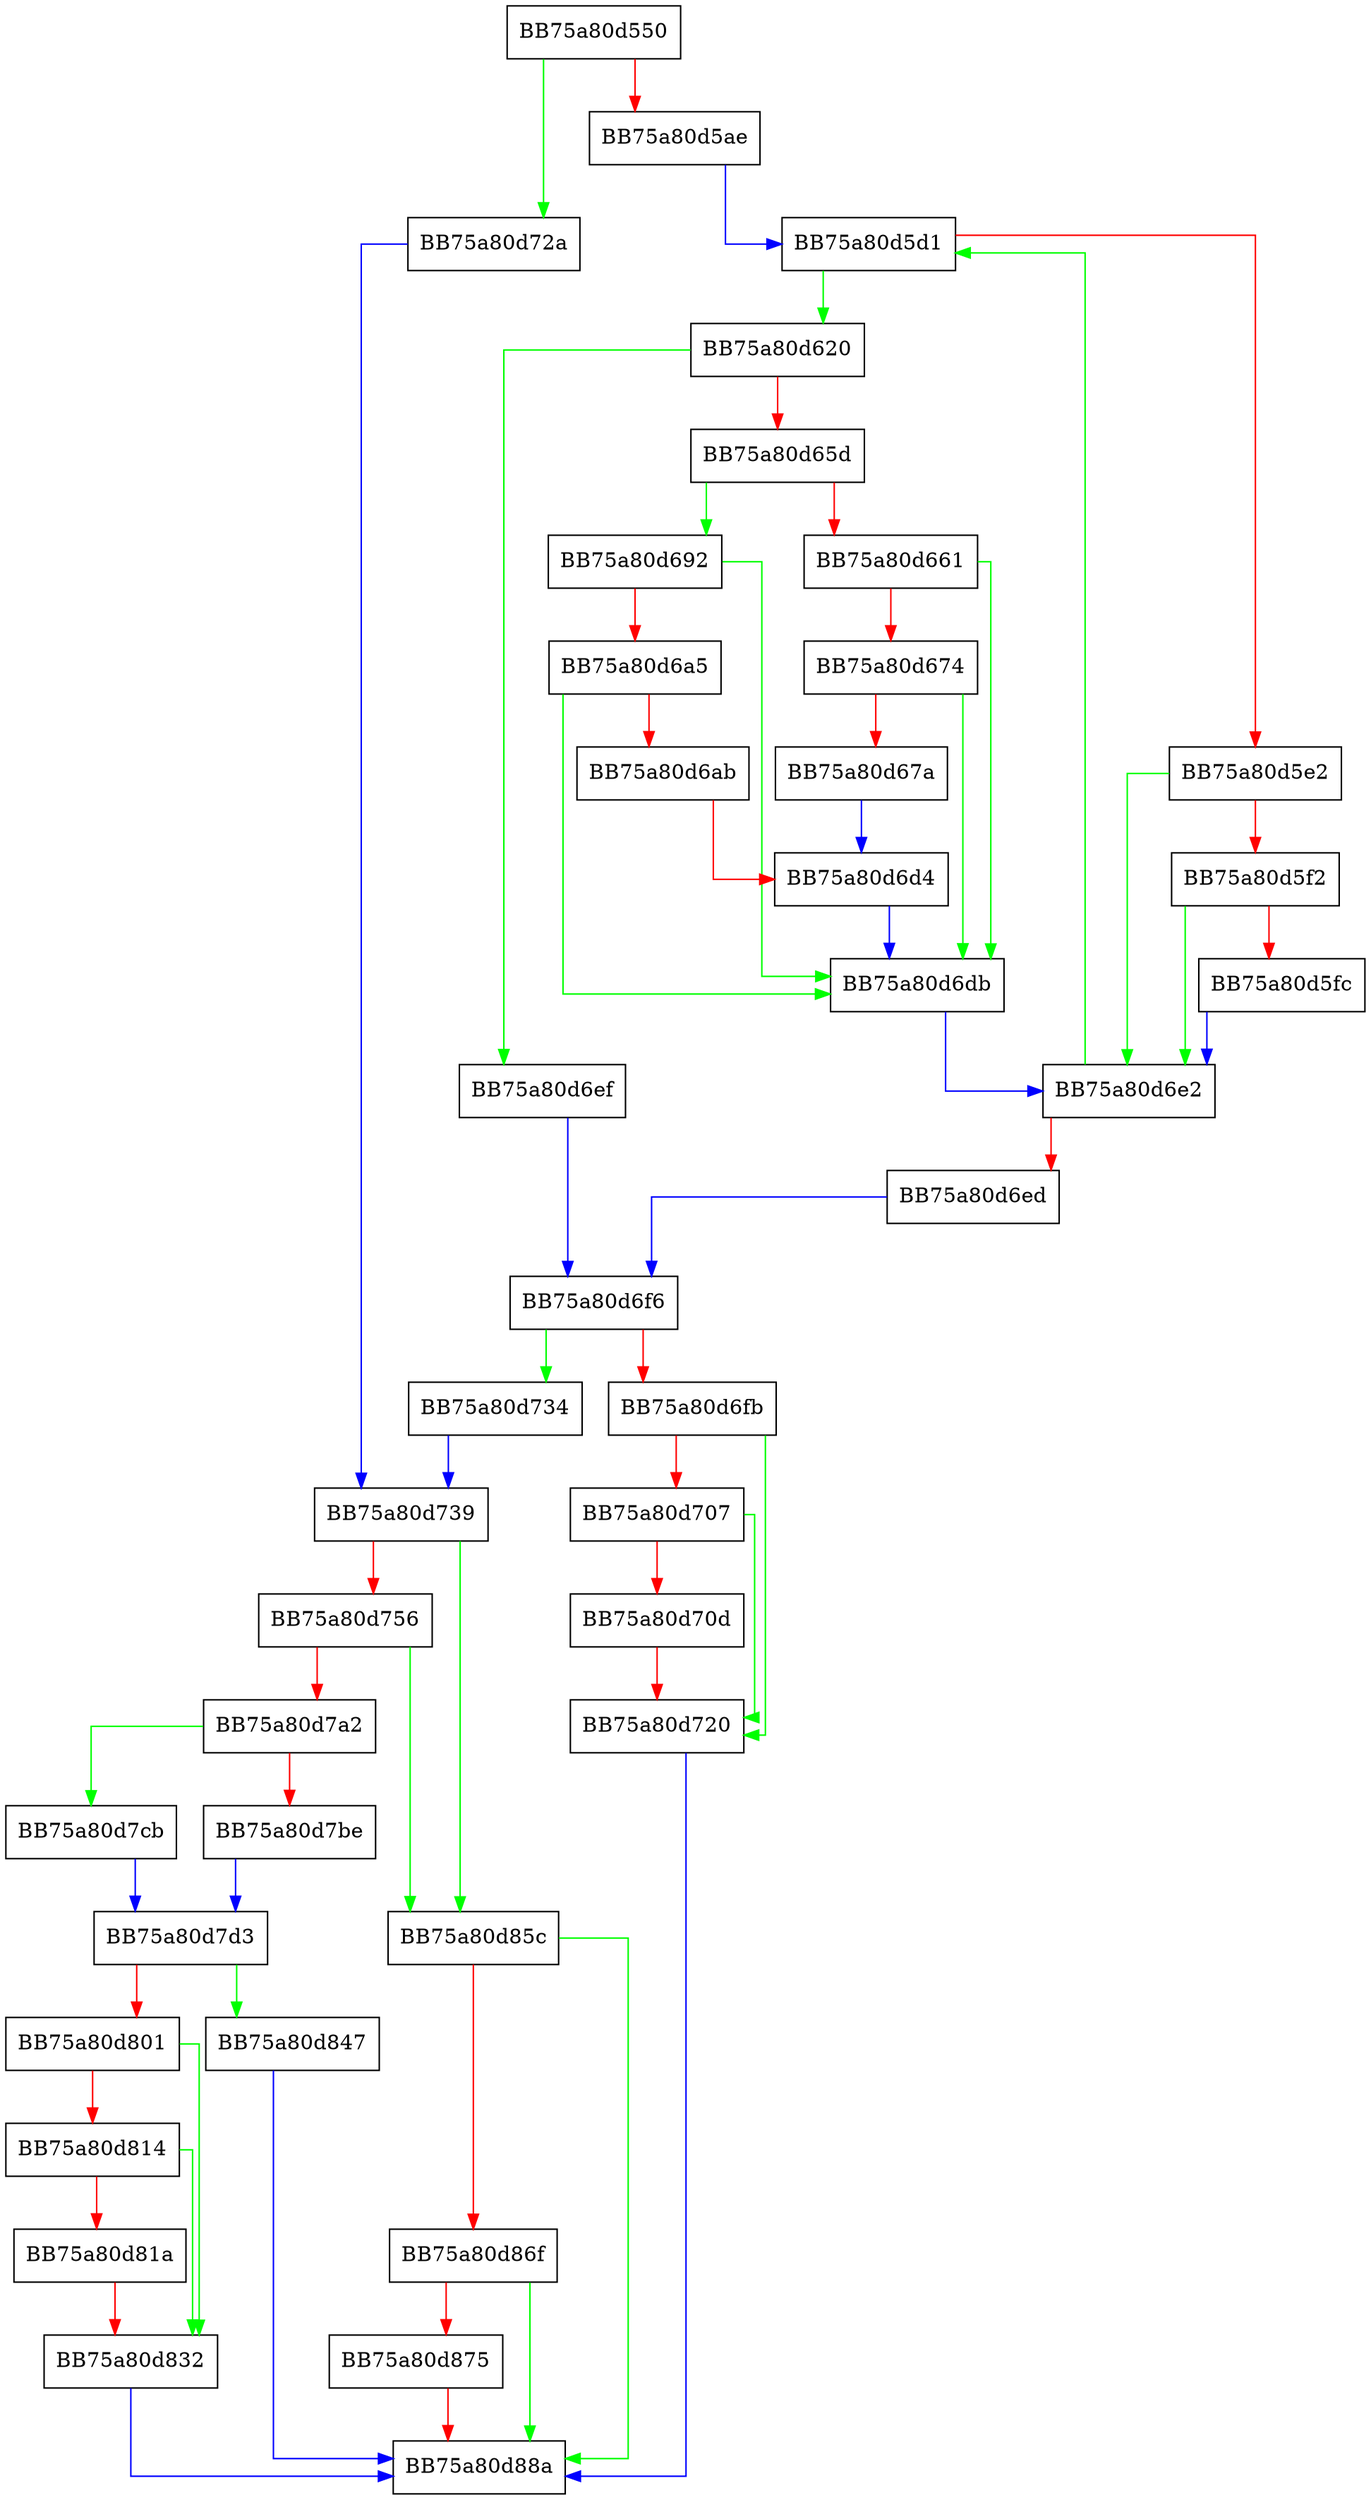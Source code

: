 digraph CreateEntry {
  node [shape="box"];
  graph [splines=ortho];
  BB75a80d550 -> BB75a80d72a [color="green"];
  BB75a80d550 -> BB75a80d5ae [color="red"];
  BB75a80d5ae -> BB75a80d5d1 [color="blue"];
  BB75a80d5d1 -> BB75a80d620 [color="green"];
  BB75a80d5d1 -> BB75a80d5e2 [color="red"];
  BB75a80d5e2 -> BB75a80d6e2 [color="green"];
  BB75a80d5e2 -> BB75a80d5f2 [color="red"];
  BB75a80d5f2 -> BB75a80d6e2 [color="green"];
  BB75a80d5f2 -> BB75a80d5fc [color="red"];
  BB75a80d5fc -> BB75a80d6e2 [color="blue"];
  BB75a80d620 -> BB75a80d6ef [color="green"];
  BB75a80d620 -> BB75a80d65d [color="red"];
  BB75a80d65d -> BB75a80d692 [color="green"];
  BB75a80d65d -> BB75a80d661 [color="red"];
  BB75a80d661 -> BB75a80d6db [color="green"];
  BB75a80d661 -> BB75a80d674 [color="red"];
  BB75a80d674 -> BB75a80d6db [color="green"];
  BB75a80d674 -> BB75a80d67a [color="red"];
  BB75a80d67a -> BB75a80d6d4 [color="blue"];
  BB75a80d692 -> BB75a80d6db [color="green"];
  BB75a80d692 -> BB75a80d6a5 [color="red"];
  BB75a80d6a5 -> BB75a80d6db [color="green"];
  BB75a80d6a5 -> BB75a80d6ab [color="red"];
  BB75a80d6ab -> BB75a80d6d4 [color="red"];
  BB75a80d6d4 -> BB75a80d6db [color="blue"];
  BB75a80d6db -> BB75a80d6e2 [color="blue"];
  BB75a80d6e2 -> BB75a80d5d1 [color="green"];
  BB75a80d6e2 -> BB75a80d6ed [color="red"];
  BB75a80d6ed -> BB75a80d6f6 [color="blue"];
  BB75a80d6ef -> BB75a80d6f6 [color="blue"];
  BB75a80d6f6 -> BB75a80d734 [color="green"];
  BB75a80d6f6 -> BB75a80d6fb [color="red"];
  BB75a80d6fb -> BB75a80d720 [color="green"];
  BB75a80d6fb -> BB75a80d707 [color="red"];
  BB75a80d707 -> BB75a80d720 [color="green"];
  BB75a80d707 -> BB75a80d70d [color="red"];
  BB75a80d70d -> BB75a80d720 [color="red"];
  BB75a80d720 -> BB75a80d88a [color="blue"];
  BB75a80d72a -> BB75a80d739 [color="blue"];
  BB75a80d734 -> BB75a80d739 [color="blue"];
  BB75a80d739 -> BB75a80d85c [color="green"];
  BB75a80d739 -> BB75a80d756 [color="red"];
  BB75a80d756 -> BB75a80d85c [color="green"];
  BB75a80d756 -> BB75a80d7a2 [color="red"];
  BB75a80d7a2 -> BB75a80d7cb [color="green"];
  BB75a80d7a2 -> BB75a80d7be [color="red"];
  BB75a80d7be -> BB75a80d7d3 [color="blue"];
  BB75a80d7cb -> BB75a80d7d3 [color="blue"];
  BB75a80d7d3 -> BB75a80d847 [color="green"];
  BB75a80d7d3 -> BB75a80d801 [color="red"];
  BB75a80d801 -> BB75a80d832 [color="green"];
  BB75a80d801 -> BB75a80d814 [color="red"];
  BB75a80d814 -> BB75a80d832 [color="green"];
  BB75a80d814 -> BB75a80d81a [color="red"];
  BB75a80d81a -> BB75a80d832 [color="red"];
  BB75a80d832 -> BB75a80d88a [color="blue"];
  BB75a80d847 -> BB75a80d88a [color="blue"];
  BB75a80d85c -> BB75a80d88a [color="green"];
  BB75a80d85c -> BB75a80d86f [color="red"];
  BB75a80d86f -> BB75a80d88a [color="green"];
  BB75a80d86f -> BB75a80d875 [color="red"];
  BB75a80d875 -> BB75a80d88a [color="red"];
}